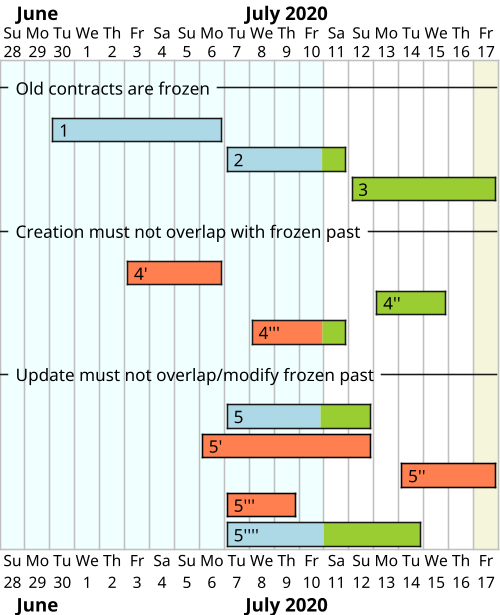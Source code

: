 @startgantt valid_time_freeze
scale 500 width
Project starts 2020-06-28
2020-06-28 to 2020-07-10 are colored in Azure
2020-07-17 is colored in Beige

-- Old contracts are frozen --

<style>
ganttDiagram {
  task {
    BackgroundColor LightBlue
  }
  undone {
    BackgroundColor YellowGreen
  }
}
</style>

[1] as [EF1] starts 2020-06-30
[EF1] ends 2020-07-06
[EF1] is 100% complete

[2] as [EF2] starts 2020-07-07
[EF2] ends 2020-07-11
[EF2] is 80% complete

[3] as [EF3] starts 2020-07-12
[EF3] ends 2020-07-17
[EF3] is 0% complete

-- Creation must not overlap with frozen past --

<style>
ganttDiagram {
  task {
    BackgroundColor Coral
  }
  undone {
    BackgroundColor YellowGreen
  }
}
</style>

[4'] as [EC1] starts 2020-07-03
[EC1] ends 2020-07-06
[EC1] is 100% complete

[4''] as [EC2] starts 2020-07-13
[EC2] ends 2020-07-15
[EC2] is 0% complete

[4'''] as [EC3] starts 2020-07-08
[EC3] ends 2020-07-11
[EC3] is 75% complete

-- Update must not overlap/modify frozen past --

<style>
ganttDiagram {
  task {
    BackgroundColor LightBlue
  }
  undone {
    BackgroundColor YellowGreen
  }
}
</style>

[5] as [EU] starts 2020-07-07
[EU] ends 2020-07-12
[EU] is 65% complete

[5'] as [EU1] starts 2020-07-06
[EU1] ends 2020-07-12
[EU1] is colored in Coral/black

[5''] as [EU2] starts 2020-07-14
[EU2] ends 2020-07-17
[EU2] is colored in Coral/black

[5'''] as [EU3] starts 2020-07-07
[EU3] ends 2020-07-09
[EU3] is colored in Coral/black

[5''''] as [EU4] starts 2020-07-07
[EU4] ends 2020-07-14
[EU4] is 50% complete

@endgantt

